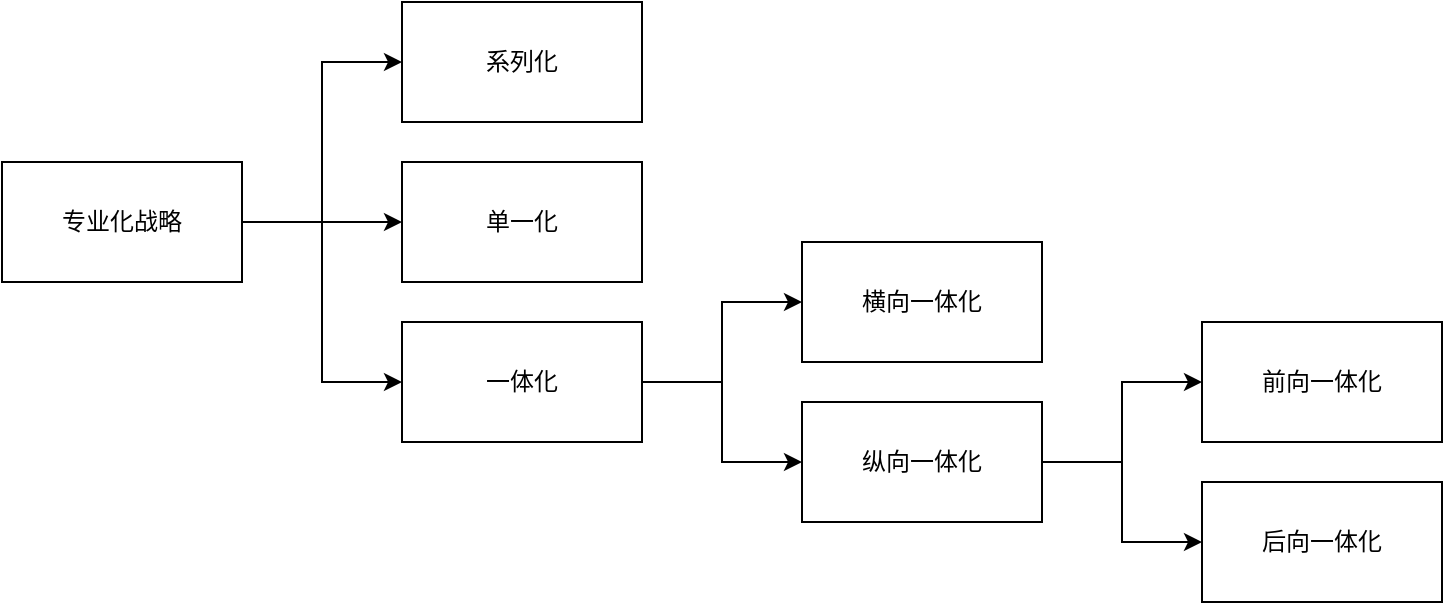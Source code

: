 <mxfile version="20.8.16" type="device"><diagram name="第 1 页" id="kNJZV2W6e7zZ1-kGmBVE"><mxGraphModel dx="1036" dy="828" grid="1" gridSize="10" guides="1" tooltips="1" connect="1" arrows="1" fold="1" page="1" pageScale="1" pageWidth="827" pageHeight="1169" math="0" shadow="0"><root><mxCell id="0"/><mxCell id="1" parent="0"/><mxCell id="rp-V05HE4y0EaHYeP21P-3" value="" style="edgeStyle=orthogonalEdgeStyle;rounded=0;orthogonalLoop=1;jettySize=auto;html=1;" edge="1" parent="1" source="rp-V05HE4y0EaHYeP21P-1" target="rp-V05HE4y0EaHYeP21P-2"><mxGeometry relative="1" as="geometry"/></mxCell><mxCell id="rp-V05HE4y0EaHYeP21P-6" style="edgeStyle=orthogonalEdgeStyle;rounded=0;orthogonalLoop=1;jettySize=auto;html=1;entryX=0;entryY=0.5;entryDx=0;entryDy=0;" edge="1" parent="1" source="rp-V05HE4y0EaHYeP21P-1" target="rp-V05HE4y0EaHYeP21P-4"><mxGeometry relative="1" as="geometry"/></mxCell><mxCell id="rp-V05HE4y0EaHYeP21P-7" style="edgeStyle=orthogonalEdgeStyle;rounded=0;orthogonalLoop=1;jettySize=auto;html=1;entryX=0;entryY=0.5;entryDx=0;entryDy=0;" edge="1" parent="1" source="rp-V05HE4y0EaHYeP21P-1" target="rp-V05HE4y0EaHYeP21P-5"><mxGeometry relative="1" as="geometry"/></mxCell><mxCell id="rp-V05HE4y0EaHYeP21P-1" value="专业化战略" style="rounded=0;whiteSpace=wrap;html=1;" vertex="1" parent="1"><mxGeometry x="40" y="160" width="120" height="60" as="geometry"/></mxCell><mxCell id="rp-V05HE4y0EaHYeP21P-2" value="单一化" style="rounded=0;whiteSpace=wrap;html=1;" vertex="1" parent="1"><mxGeometry x="240" y="160" width="120" height="60" as="geometry"/></mxCell><mxCell id="rp-V05HE4y0EaHYeP21P-4" value="系列化" style="rounded=0;whiteSpace=wrap;html=1;" vertex="1" parent="1"><mxGeometry x="240" y="80" width="120" height="60" as="geometry"/></mxCell><mxCell id="rp-V05HE4y0EaHYeP21P-9" value="" style="edgeStyle=orthogonalEdgeStyle;rounded=0;orthogonalLoop=1;jettySize=auto;html=1;" edge="1" parent="1" source="rp-V05HE4y0EaHYeP21P-5" target="rp-V05HE4y0EaHYeP21P-8"><mxGeometry relative="1" as="geometry"/></mxCell><mxCell id="rp-V05HE4y0EaHYeP21P-11" style="edgeStyle=orthogonalEdgeStyle;rounded=0;orthogonalLoop=1;jettySize=auto;html=1;entryX=0;entryY=0.5;entryDx=0;entryDy=0;" edge="1" parent="1" source="rp-V05HE4y0EaHYeP21P-5" target="rp-V05HE4y0EaHYeP21P-10"><mxGeometry relative="1" as="geometry"/></mxCell><mxCell id="rp-V05HE4y0EaHYeP21P-5" value="一体化" style="rounded=0;whiteSpace=wrap;html=1;" vertex="1" parent="1"><mxGeometry x="240" y="240" width="120" height="60" as="geometry"/></mxCell><mxCell id="rp-V05HE4y0EaHYeP21P-8" value="横向一体化" style="rounded=0;whiteSpace=wrap;html=1;" vertex="1" parent="1"><mxGeometry x="440" y="200" width="120" height="60" as="geometry"/></mxCell><mxCell id="rp-V05HE4y0EaHYeP21P-17" style="edgeStyle=orthogonalEdgeStyle;rounded=0;orthogonalLoop=1;jettySize=auto;html=1;entryX=0;entryY=0.5;entryDx=0;entryDy=0;" edge="1" parent="1" source="rp-V05HE4y0EaHYeP21P-10" target="rp-V05HE4y0EaHYeP21P-16"><mxGeometry relative="1" as="geometry"/></mxCell><mxCell id="rp-V05HE4y0EaHYeP21P-18" style="edgeStyle=orthogonalEdgeStyle;rounded=0;orthogonalLoop=1;jettySize=auto;html=1;" edge="1" parent="1" source="rp-V05HE4y0EaHYeP21P-10" target="rp-V05HE4y0EaHYeP21P-15"><mxGeometry relative="1" as="geometry"/></mxCell><mxCell id="rp-V05HE4y0EaHYeP21P-10" value="纵向一体化" style="rounded=0;whiteSpace=wrap;html=1;" vertex="1" parent="1"><mxGeometry x="440" y="280" width="120" height="60" as="geometry"/></mxCell><mxCell id="rp-V05HE4y0EaHYeP21P-15" value="后向一体化" style="rounded=0;whiteSpace=wrap;html=1;" vertex="1" parent="1"><mxGeometry x="640" y="320" width="120" height="60" as="geometry"/></mxCell><mxCell id="rp-V05HE4y0EaHYeP21P-16" value="前向一体化" style="rounded=0;whiteSpace=wrap;html=1;" vertex="1" parent="1"><mxGeometry x="640" y="240" width="120" height="60" as="geometry"/></mxCell></root></mxGraphModel></diagram></mxfile>